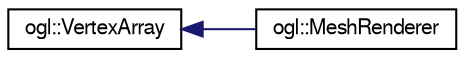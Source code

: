 digraph "Graphical Class Hierarchy"
{
  edge [fontname="FreeSans",fontsize="10",labelfontname="FreeSans",labelfontsize="10"];
  node [fontname="FreeSans",fontsize="10",shape=record];
  rankdir="LR";
  Node0 [label="ogl::VertexArray",height=0.2,width=0.4,color="black", fillcolor="white", style="filled",URL="$classogl_1_1_vertex_array.html",tooltip="OpenGL vertex array object abstraction. "];
  Node0 -> Node1 [dir="back",color="midnightblue",fontsize="10",style="solid",fontname="FreeSans"];
  Node1 [label="ogl::MeshRenderer",height=0.2,width=0.4,color="black", fillcolor="white", style="filled",URL="$classogl_1_1_mesh_renderer.html",tooltip="OpenGL renderer that takes a mesh and automatically creates the appropriate VBOs and a vertex array o..."];
}
